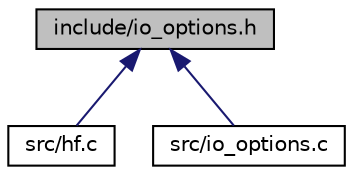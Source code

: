 digraph "include/io_options.h"
{
  edge [fontname="Helvetica",fontsize="10",labelfontname="Helvetica",labelfontsize="10"];
  node [fontname="Helvetica",fontsize="10",shape=record];
  Node1 [label="include/io_options.h",height=0.2,width=0.4,color="black", fillcolor="grey75", style="filled" fontcolor="black"];
  Node1 -> Node2 [dir="back",color="midnightblue",fontsize="10",style="solid",fontname="Helvetica"];
  Node2 [label="src/hf.c",height=0.2,width=0.4,color="black", fillcolor="white", style="filled",URL="$hf_8c.html",tooltip="Main function. "];
  Node1 -> Node3 [dir="back",color="midnightblue",fontsize="10",style="solid",fontname="Helvetica"];
  Node3 [label="src/io_options.c",height=0.2,width=0.4,color="black", fillcolor="white", style="filled",URL="$io__options_8c_source.html"];
}
